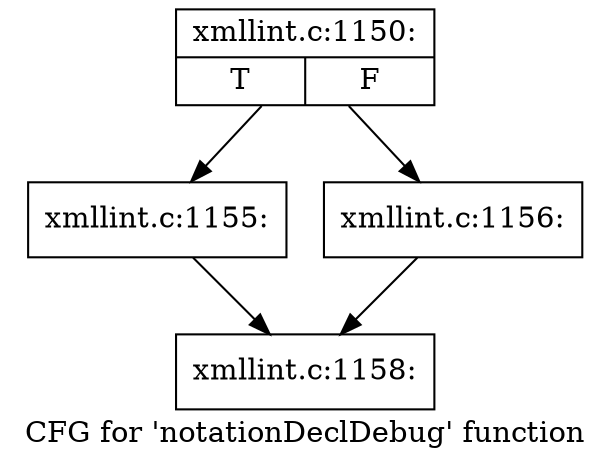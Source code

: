 digraph "CFG for 'notationDeclDebug' function" {
	label="CFG for 'notationDeclDebug' function";

	Node0x4fbe020 [shape=record,label="{xmllint.c:1150:|{<s0>T|<s1>F}}"];
	Node0x4fbe020 -> Node0x4fc25f0;
	Node0x4fbe020 -> Node0x4fc2640;
	Node0x4fc25f0 [shape=record,label="{xmllint.c:1155:}"];
	Node0x4fc25f0 -> Node0x4fc1830;
	Node0x4fc2640 [shape=record,label="{xmllint.c:1156:}"];
	Node0x4fc2640 -> Node0x4fc1830;
	Node0x4fc1830 [shape=record,label="{xmllint.c:1158:}"];
}

